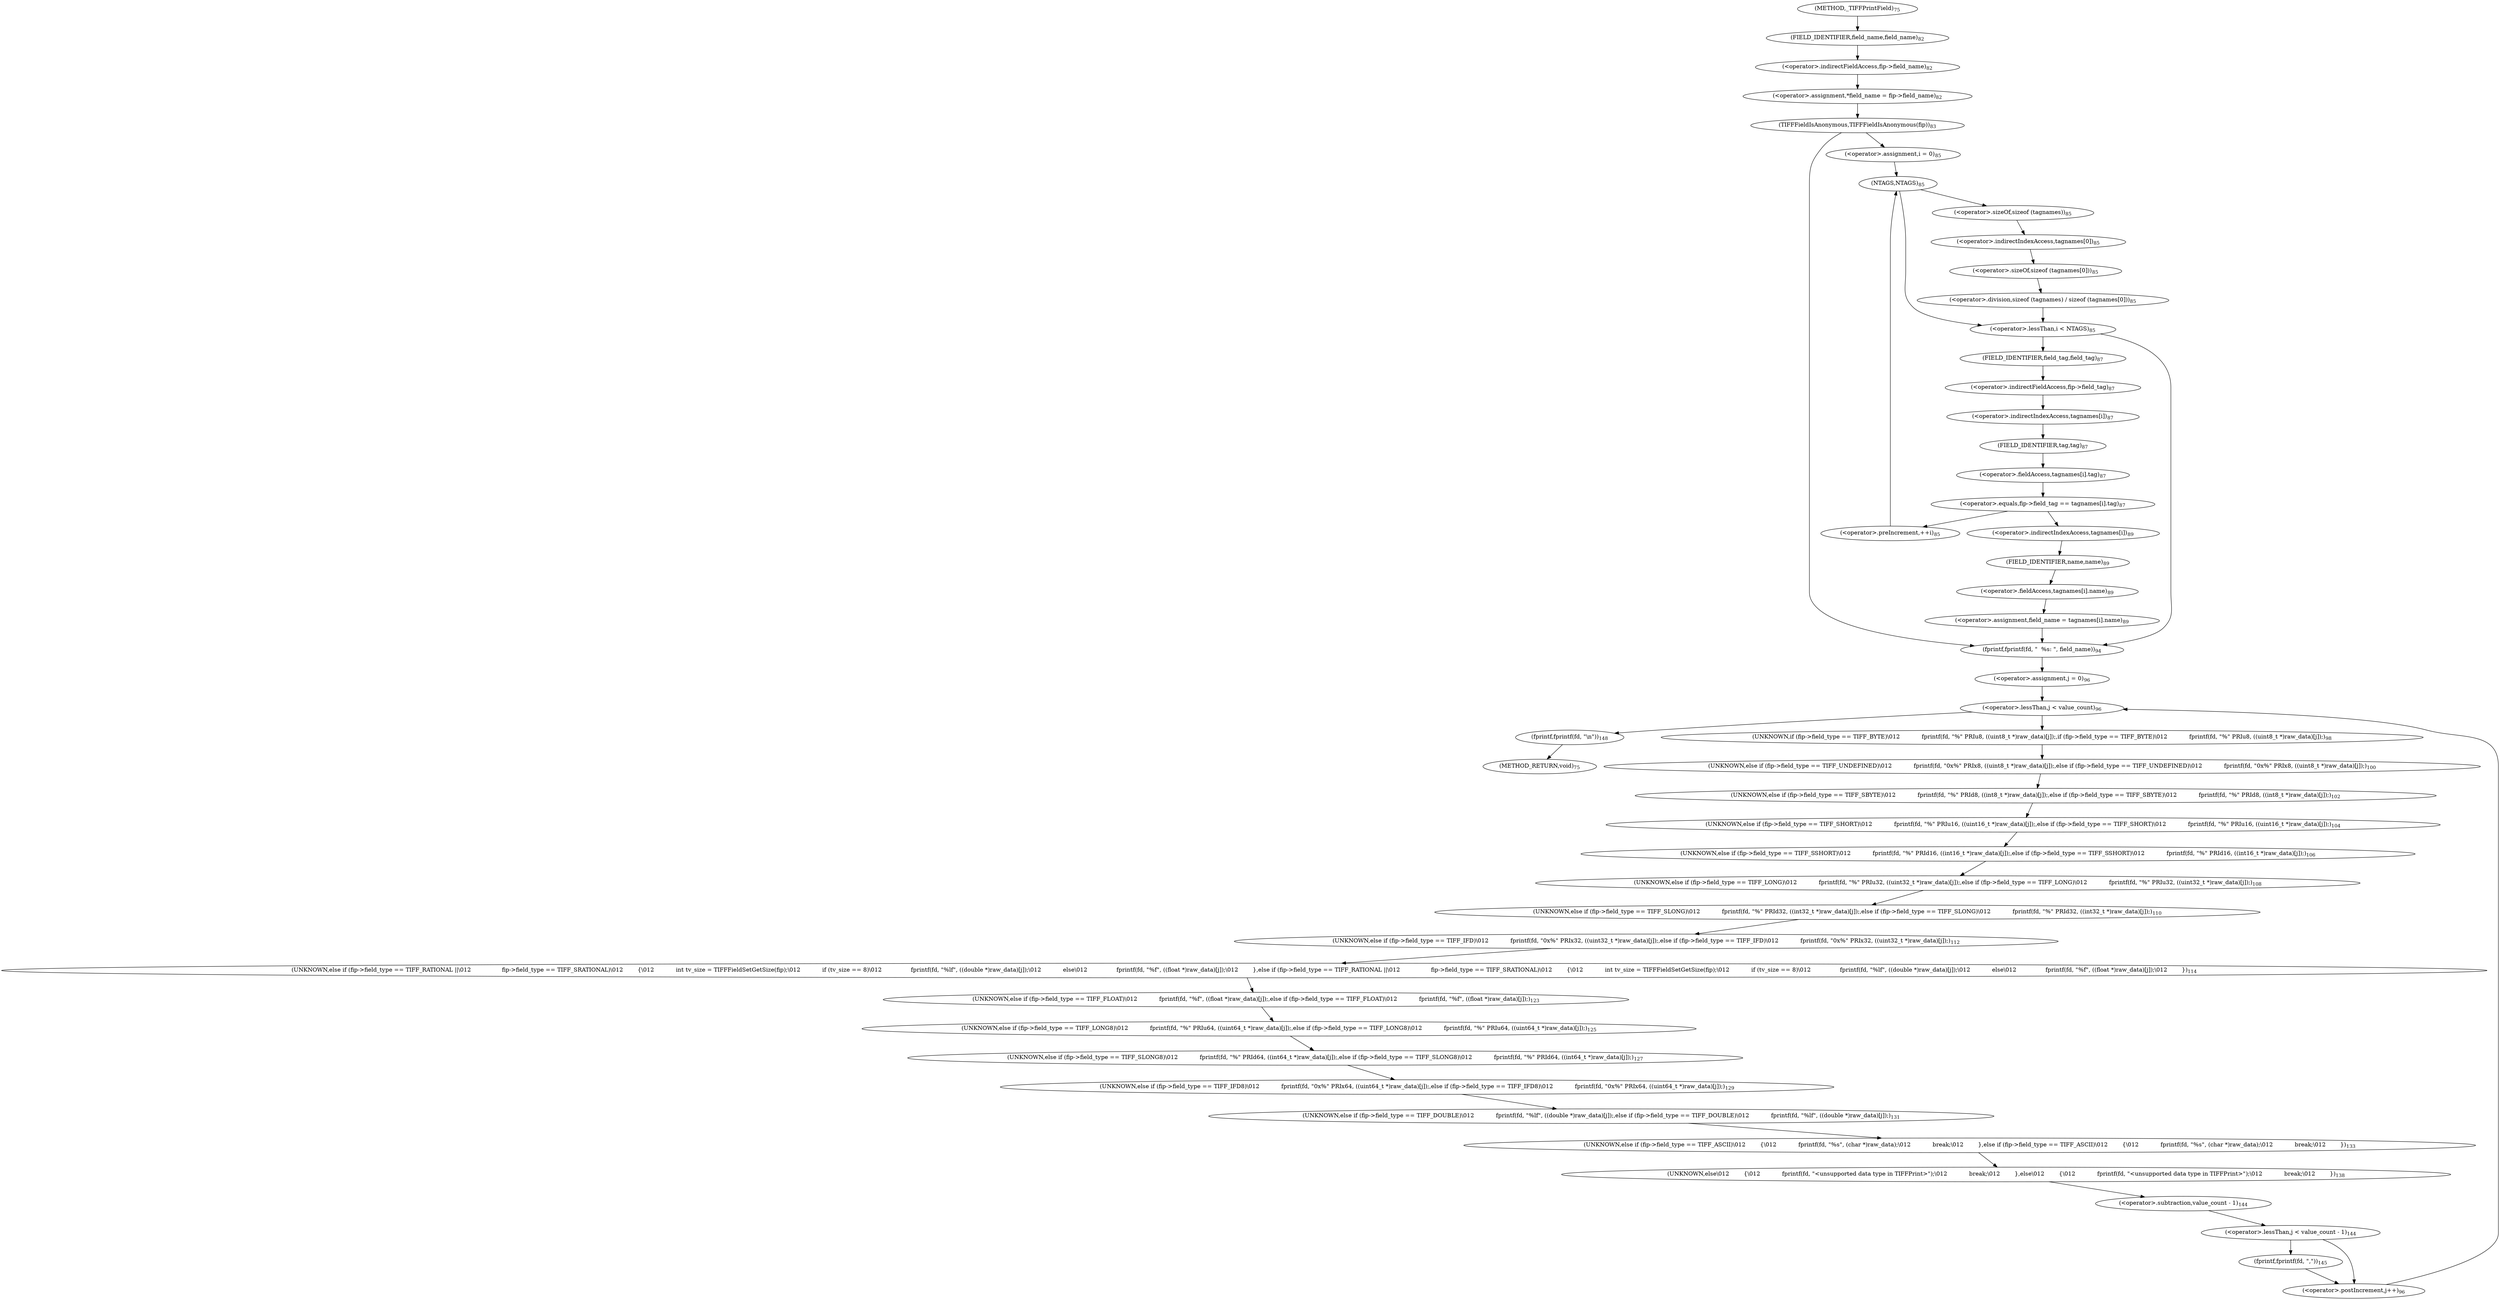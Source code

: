 digraph "_TIFFPrintField" {  
"3141" [label = <(&lt;operator&gt;.assignment,*field_name = fip-&gt;field_name)<SUB>82</SUB>> ]
"3189" [label = <(fprintf,fprintf(fd, &quot;  %s: &quot;, field_name))<SUB>94</SUB>> ]
"3230" [label = <(fprintf,fprintf(fd, &quot;\n&quot;))<SUB>148</SUB>> ]
"3143" [label = <(&lt;operator&gt;.indirectFieldAccess,fip-&gt;field_name)<SUB>82</SUB>> ]
"3147" [label = <(TIFFFieldIsAnonymous,TIFFFieldIsAnonymous(fip))<SUB>83</SUB>> ]
"3198" [label = <(&lt;operator&gt;.lessThan,j &lt; value_count)<SUB>96</SUB>> ]
"3201" [label = <(&lt;operator&gt;.postIncrement,j++)<SUB>96</SUB>> ]
"3145" [label = <(FIELD_IDENTIFIER,field_name,field_name)<SUB>82</SUB>> ]
"3195" [label = <(&lt;operator&gt;.assignment,j = 0)<SUB>96</SUB>> ]
"3204" [label = <(UNKNOWN,if (fip-&gt;field_type == TIFF_BYTE)\012            fprintf(fd, &quot;%&quot; PRIu8, ((uint8_t *)raw_data)[j]);,if (fip-&gt;field_type == TIFF_BYTE)\012            fprintf(fd, &quot;%&quot; PRIu8, ((uint8_t *)raw_data)[j]);)<SUB>98</SUB>> ]
"3205" [label = <(UNKNOWN,else if (fip-&gt;field_type == TIFF_UNDEFINED)\012            fprintf(fd, &quot;0x%&quot; PRIx8, ((uint8_t *)raw_data)[j]);,else if (fip-&gt;field_type == TIFF_UNDEFINED)\012            fprintf(fd, &quot;0x%&quot; PRIx8, ((uint8_t *)raw_data)[j]);)<SUB>100</SUB>> ]
"3206" [label = <(UNKNOWN,else if (fip-&gt;field_type == TIFF_SBYTE)\012            fprintf(fd, &quot;%&quot; PRId8, ((int8_t *)raw_data)[j]);,else if (fip-&gt;field_type == TIFF_SBYTE)\012            fprintf(fd, &quot;%&quot; PRId8, ((int8_t *)raw_data)[j]);)<SUB>102</SUB>> ]
"3207" [label = <(UNKNOWN,else if (fip-&gt;field_type == TIFF_SHORT)\012            fprintf(fd, &quot;%&quot; PRIu16, ((uint16_t *)raw_data)[j]);,else if (fip-&gt;field_type == TIFF_SHORT)\012            fprintf(fd, &quot;%&quot; PRIu16, ((uint16_t *)raw_data)[j]);)<SUB>104</SUB>> ]
"3208" [label = <(UNKNOWN,else if (fip-&gt;field_type == TIFF_SSHORT)\012            fprintf(fd, &quot;%&quot; PRId16, ((int16_t *)raw_data)[j]);,else if (fip-&gt;field_type == TIFF_SSHORT)\012            fprintf(fd, &quot;%&quot; PRId16, ((int16_t *)raw_data)[j]);)<SUB>106</SUB>> ]
"3209" [label = <(UNKNOWN,else if (fip-&gt;field_type == TIFF_LONG)\012            fprintf(fd, &quot;%&quot; PRIu32, ((uint32_t *)raw_data)[j]);,else if (fip-&gt;field_type == TIFF_LONG)\012            fprintf(fd, &quot;%&quot; PRIu32, ((uint32_t *)raw_data)[j]);)<SUB>108</SUB>> ]
"3210" [label = <(UNKNOWN,else if (fip-&gt;field_type == TIFF_SLONG)\012            fprintf(fd, &quot;%&quot; PRId32, ((int32_t *)raw_data)[j]);,else if (fip-&gt;field_type == TIFF_SLONG)\012            fprintf(fd, &quot;%&quot; PRId32, ((int32_t *)raw_data)[j]);)<SUB>110</SUB>> ]
"3211" [label = <(UNKNOWN,else if (fip-&gt;field_type == TIFF_IFD)\012            fprintf(fd, &quot;0x%&quot; PRIx32, ((uint32_t *)raw_data)[j]);,else if (fip-&gt;field_type == TIFF_IFD)\012            fprintf(fd, &quot;0x%&quot; PRIx32, ((uint32_t *)raw_data)[j]);)<SUB>112</SUB>> ]
"3212" [label = <(UNKNOWN,else if (fip-&gt;field_type == TIFF_RATIONAL ||\012                 fip-&gt;field_type == TIFF_SRATIONAL)\012        {\012            int tv_size = TIFFFieldSetGetSize(fip);\012            if (tv_size == 8)\012                fprintf(fd, &quot;%lf&quot;, ((double *)raw_data)[j]);\012            else\012                fprintf(fd, &quot;%f&quot;, ((float *)raw_data)[j]);\012        },else if (fip-&gt;field_type == TIFF_RATIONAL ||\012                 fip-&gt;field_type == TIFF_SRATIONAL)\012        {\012            int tv_size = TIFFFieldSetGetSize(fip);\012            if (tv_size == 8)\012                fprintf(fd, &quot;%lf&quot;, ((double *)raw_data)[j]);\012            else\012                fprintf(fd, &quot;%f&quot;, ((float *)raw_data)[j]);\012        })<SUB>114</SUB>> ]
"3213" [label = <(UNKNOWN,else if (fip-&gt;field_type == TIFF_FLOAT)\012            fprintf(fd, &quot;%f&quot;, ((float *)raw_data)[j]);,else if (fip-&gt;field_type == TIFF_FLOAT)\012            fprintf(fd, &quot;%f&quot;, ((float *)raw_data)[j]);)<SUB>123</SUB>> ]
"3214" [label = <(UNKNOWN,else if (fip-&gt;field_type == TIFF_LONG8)\012            fprintf(fd, &quot;%&quot; PRIu64, ((uint64_t *)raw_data)[j]);,else if (fip-&gt;field_type == TIFF_LONG8)\012            fprintf(fd, &quot;%&quot; PRIu64, ((uint64_t *)raw_data)[j]);)<SUB>125</SUB>> ]
"3215" [label = <(UNKNOWN,else if (fip-&gt;field_type == TIFF_SLONG8)\012            fprintf(fd, &quot;%&quot; PRId64, ((int64_t *)raw_data)[j]);,else if (fip-&gt;field_type == TIFF_SLONG8)\012            fprintf(fd, &quot;%&quot; PRId64, ((int64_t *)raw_data)[j]);)<SUB>127</SUB>> ]
"3216" [label = <(UNKNOWN,else if (fip-&gt;field_type == TIFF_IFD8)\012            fprintf(fd, &quot;0x%&quot; PRIx64, ((uint64_t *)raw_data)[j]);,else if (fip-&gt;field_type == TIFF_IFD8)\012            fprintf(fd, &quot;0x%&quot; PRIx64, ((uint64_t *)raw_data)[j]);)<SUB>129</SUB>> ]
"3217" [label = <(UNKNOWN,else if (fip-&gt;field_type == TIFF_DOUBLE)\012            fprintf(fd, &quot;%lf&quot;, ((double *)raw_data)[j]);,else if (fip-&gt;field_type == TIFF_DOUBLE)\012            fprintf(fd, &quot;%lf&quot;, ((double *)raw_data)[j]);)<SUB>131</SUB>> ]
"3218" [label = <(UNKNOWN,else if (fip-&gt;field_type == TIFF_ASCII)\012        {\012            fprintf(fd, &quot;%s&quot;, (char *)raw_data);\012            break;\012        },else if (fip-&gt;field_type == TIFF_ASCII)\012        {\012            fprintf(fd, &quot;%s&quot;, (char *)raw_data);\012            break;\012        })<SUB>133</SUB>> ]
"3219" [label = <(UNKNOWN,else\012        {\012            fprintf(fd, &quot;&lt;unsupported data type in TIFFPrint&gt;&quot;);\012            break;\012        },else\012        {\012            fprintf(fd, &quot;&lt;unsupported data type in TIFFPrint&gt;&quot;);\012            break;\012        })<SUB>138</SUB>> ]
"3156" [label = <(&lt;operator&gt;.lessThan,i &lt; NTAGS)<SUB>85</SUB>> ]
"3167" [label = <(&lt;operator&gt;.preIncrement,++i)<SUB>85</SUB>> ]
"3221" [label = <(&lt;operator&gt;.lessThan,j &lt; value_count - 1)<SUB>144</SUB>> ]
"3153" [label = <(&lt;operator&gt;.assignment,i = 0)<SUB>85</SUB>> ]
"3158" [label = <(NTAGS,NTAGS)<SUB>85</SUB>> ]
"3223" [label = <(&lt;operator&gt;.subtraction,value_count - 1)<SUB>144</SUB>> ]
"3227" [label = <(fprintf,fprintf(fd, &quot;,&quot;))<SUB>145</SUB>> ]
"3171" [label = <(&lt;operator&gt;.equals,fip-&gt;field_tag == tagnames[i].tag)<SUB>87</SUB>> ]
"3160" [label = <(&lt;operator&gt;.division,sizeof (tagnames) / sizeof (tagnames[0]))<SUB>85</SUB>> ]
"3172" [label = <(&lt;operator&gt;.indirectFieldAccess,fip-&gt;field_tag)<SUB>87</SUB>> ]
"3175" [label = <(&lt;operator&gt;.fieldAccess,tagnames[i].tag)<SUB>87</SUB>> ]
"3181" [label = <(&lt;operator&gt;.assignment,field_name = tagnames[i].name)<SUB>89</SUB>> ]
"3161" [label = <(&lt;operator&gt;.sizeOf,sizeof (tagnames))<SUB>85</SUB>> ]
"3163" [label = <(&lt;operator&gt;.sizeOf,sizeof (tagnames[0]))<SUB>85</SUB>> ]
"3174" [label = <(FIELD_IDENTIFIER,field_tag,field_tag)<SUB>87</SUB>> ]
"3176" [label = <(&lt;operator&gt;.indirectIndexAccess,tagnames[i])<SUB>87</SUB>> ]
"3179" [label = <(FIELD_IDENTIFIER,tag,tag)<SUB>87</SUB>> ]
"3183" [label = <(&lt;operator&gt;.fieldAccess,tagnames[i].name)<SUB>89</SUB>> ]
"3164" [label = <(&lt;operator&gt;.indirectIndexAccess,tagnames[0])<SUB>85</SUB>> ]
"3184" [label = <(&lt;operator&gt;.indirectIndexAccess,tagnames[i])<SUB>89</SUB>> ]
"3187" [label = <(FIELD_IDENTIFIER,name,name)<SUB>89</SUB>> ]
"3133" [label = <(METHOD,_TIFFPrintField)<SUB>75</SUB>> ]
"3233" [label = <(METHOD_RETURN,void)<SUB>75</SUB>> ]
  "3141" -> "3147" 
  "3189" -> "3195" 
  "3230" -> "3233" 
  "3143" -> "3141" 
  "3147" -> "3153" 
  "3147" -> "3189" 
  "3198" -> "3204" 
  "3198" -> "3230" 
  "3201" -> "3198" 
  "3145" -> "3143" 
  "3195" -> "3198" 
  "3204" -> "3205" 
  "3205" -> "3206" 
  "3206" -> "3207" 
  "3207" -> "3208" 
  "3208" -> "3209" 
  "3209" -> "3210" 
  "3210" -> "3211" 
  "3211" -> "3212" 
  "3212" -> "3213" 
  "3213" -> "3214" 
  "3214" -> "3215" 
  "3215" -> "3216" 
  "3216" -> "3217" 
  "3217" -> "3218" 
  "3218" -> "3219" 
  "3219" -> "3223" 
  "3156" -> "3174" 
  "3156" -> "3189" 
  "3167" -> "3158" 
  "3221" -> "3227" 
  "3221" -> "3201" 
  "3153" -> "3158" 
  "3158" -> "3156" 
  "3158" -> "3161" 
  "3223" -> "3221" 
  "3227" -> "3201" 
  "3171" -> "3184" 
  "3171" -> "3167" 
  "3160" -> "3156" 
  "3172" -> "3176" 
  "3175" -> "3171" 
  "3181" -> "3189" 
  "3161" -> "3164" 
  "3163" -> "3160" 
  "3174" -> "3172" 
  "3176" -> "3179" 
  "3179" -> "3175" 
  "3183" -> "3181" 
  "3164" -> "3163" 
  "3184" -> "3187" 
  "3187" -> "3183" 
  "3133" -> "3145" 
}
